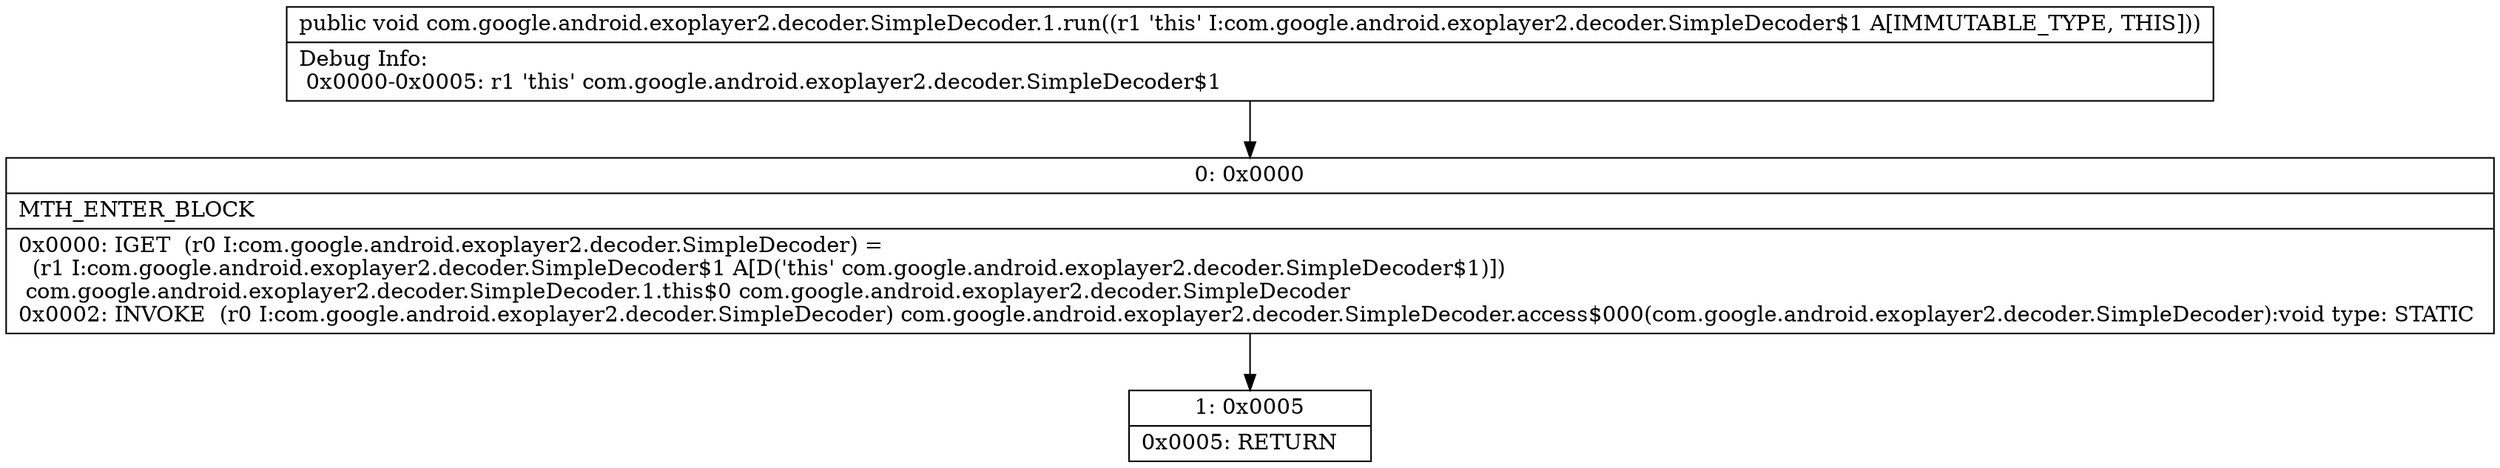 digraph "CFG forcom.google.android.exoplayer2.decoder.SimpleDecoder.1.run()V" {
Node_0 [shape=record,label="{0\:\ 0x0000|MTH_ENTER_BLOCK\l|0x0000: IGET  (r0 I:com.google.android.exoplayer2.decoder.SimpleDecoder) = \l  (r1 I:com.google.android.exoplayer2.decoder.SimpleDecoder$1 A[D('this' com.google.android.exoplayer2.decoder.SimpleDecoder$1)])\l com.google.android.exoplayer2.decoder.SimpleDecoder.1.this$0 com.google.android.exoplayer2.decoder.SimpleDecoder \l0x0002: INVOKE  (r0 I:com.google.android.exoplayer2.decoder.SimpleDecoder) com.google.android.exoplayer2.decoder.SimpleDecoder.access$000(com.google.android.exoplayer2.decoder.SimpleDecoder):void type: STATIC \l}"];
Node_1 [shape=record,label="{1\:\ 0x0005|0x0005: RETURN   \l}"];
MethodNode[shape=record,label="{public void com.google.android.exoplayer2.decoder.SimpleDecoder.1.run((r1 'this' I:com.google.android.exoplayer2.decoder.SimpleDecoder$1 A[IMMUTABLE_TYPE, THIS]))  | Debug Info:\l  0x0000\-0x0005: r1 'this' com.google.android.exoplayer2.decoder.SimpleDecoder$1\l}"];
MethodNode -> Node_0;
Node_0 -> Node_1;
}


